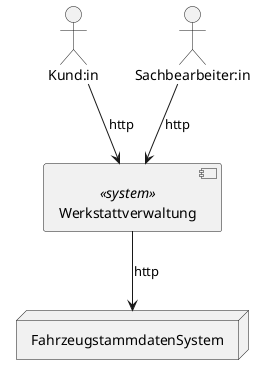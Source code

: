 @startuml
component Werkstattverwaltung <<system>>

node FahrzeugstammdatenSystem
actor "Kund:in" as Kunde
actor "Sachbearbeiter:in" as Sachbearbeiter

Werkstattverwaltung --> FahrzeugstammdatenSystem : http
Kunde --> Werkstattverwaltung : http
Sachbearbeiter --> Werkstattverwaltung : http

@enduml